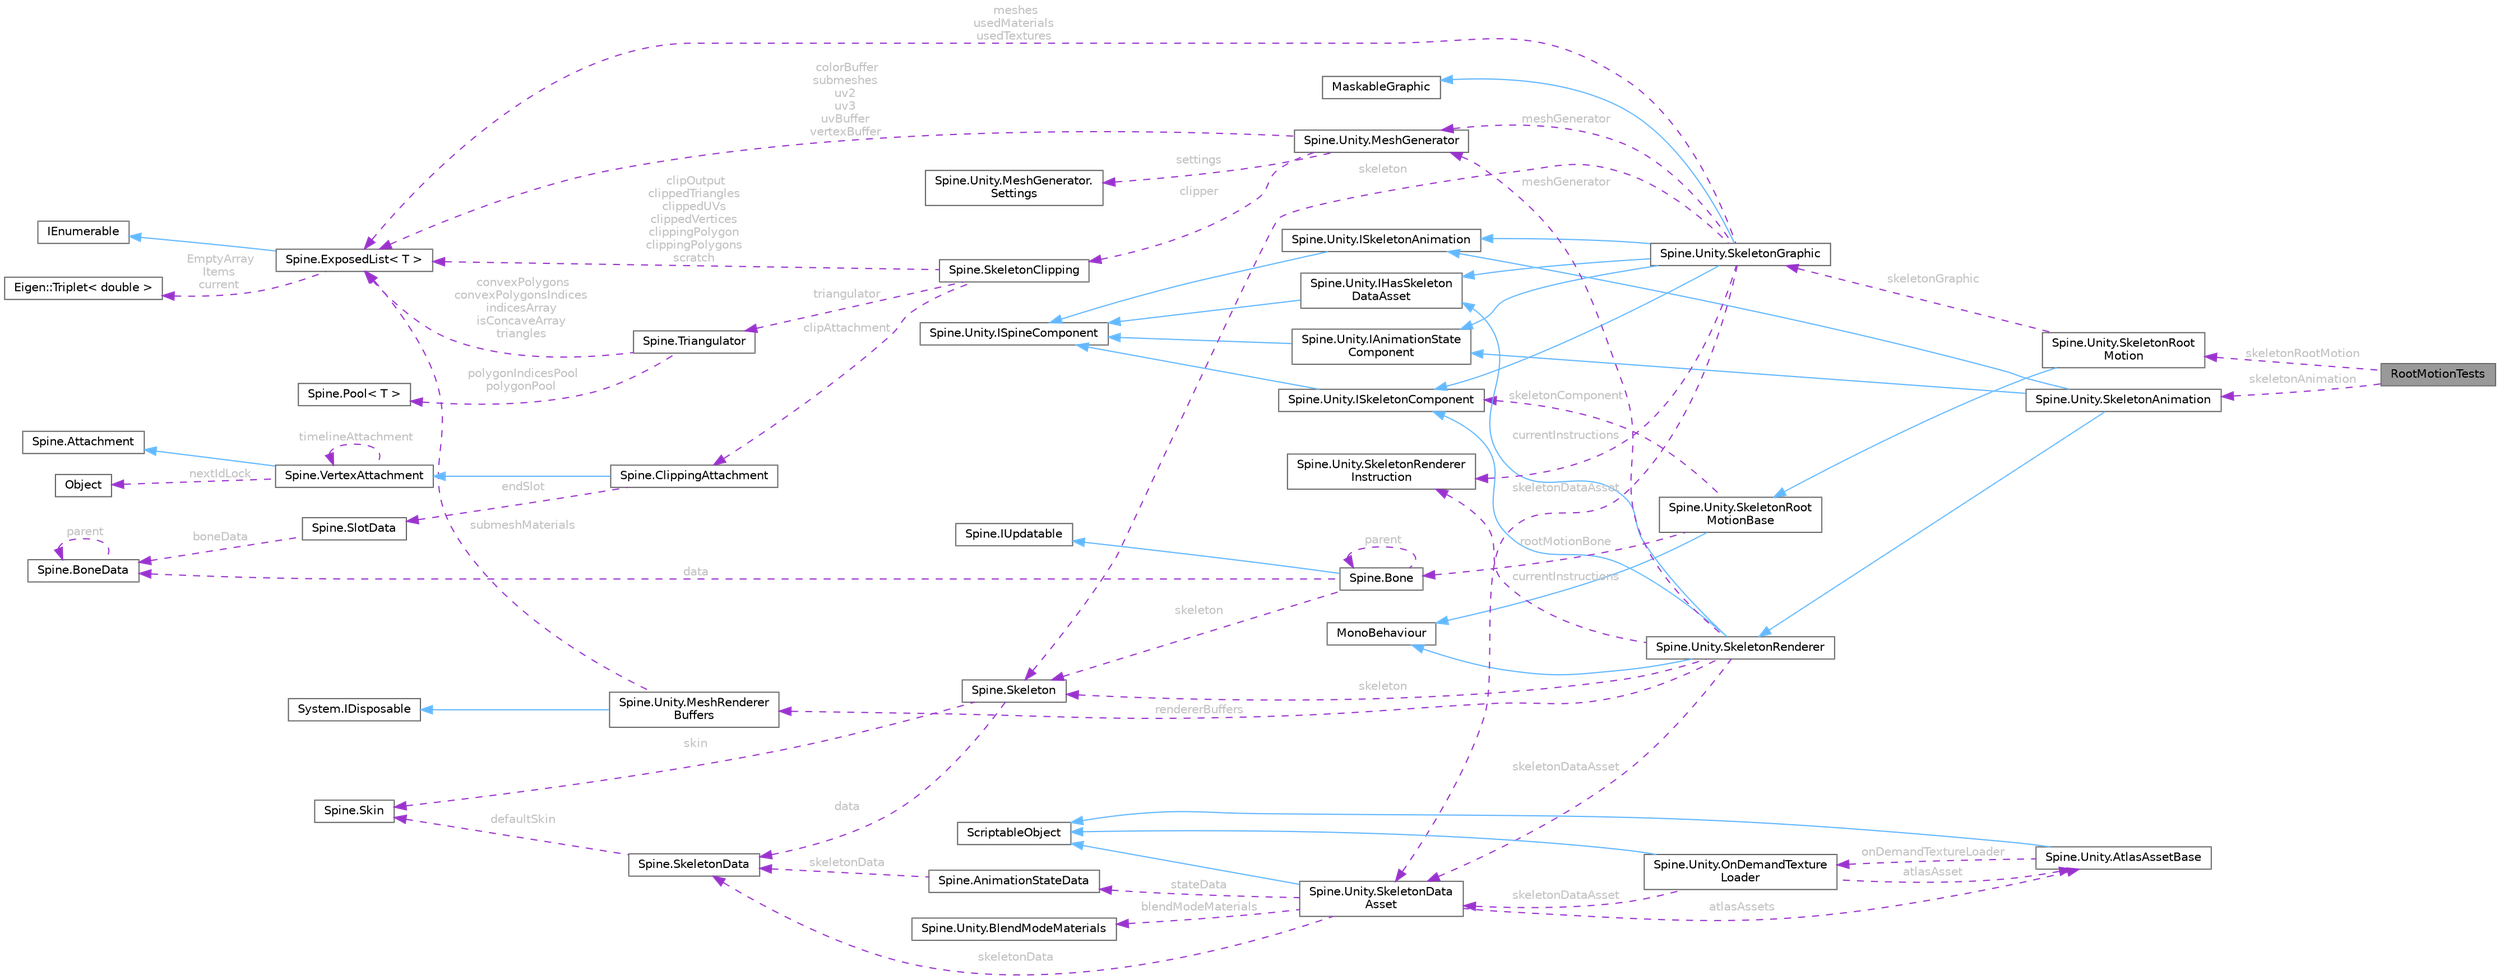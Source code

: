 digraph "RootMotionTests"
{
 // LATEX_PDF_SIZE
  bgcolor="transparent";
  edge [fontname=Helvetica,fontsize=10,labelfontname=Helvetica,labelfontsize=10];
  node [fontname=Helvetica,fontsize=10,shape=box,height=0.2,width=0.4];
  rankdir="LR";
  Node1 [id="Node000001",label="RootMotionTests",height=0.2,width=0.4,color="gray40", fillcolor="grey60", style="filled", fontcolor="black",tooltip=" "];
  Node2 -> Node1 [id="edge1_Node000001_Node000002",dir="back",color="darkorchid3",style="dashed",tooltip=" ",label=" skeletonRootMotion",fontcolor="grey" ];
  Node2 [id="Node000002",label="Spine.Unity.SkeletonRoot\lMotion",height=0.2,width=0.4,color="gray40", fillcolor="white", style="filled",URL="$class_spine_1_1_unity_1_1_skeleton_root_motion.html",tooltip="Add this component to a SkeletonAnimation or SkeletonGraphic GameObject to turn motion of a selected ..."];
  Node3 -> Node2 [id="edge2_Node000002_Node000003",dir="back",color="steelblue1",style="solid",tooltip=" "];
  Node3 [id="Node000003",label="Spine.Unity.SkeletonRoot\lMotionBase",height=0.2,width=0.4,color="gray40", fillcolor="white", style="filled",URL="$class_spine_1_1_unity_1_1_skeleton_root_motion_base.html",tooltip="Base class for skeleton root motion components."];
  Node4 -> Node3 [id="edge3_Node000003_Node000004",dir="back",color="steelblue1",style="solid",tooltip=" "];
  Node4 [id="Node000004",label="MonoBehaviour",height=0.2,width=0.4,color="gray40", fillcolor="white", style="filled",tooltip=" "];
  Node5 -> Node3 [id="edge4_Node000003_Node000005",dir="back",color="darkorchid3",style="dashed",tooltip=" ",label=" skeletonComponent",fontcolor="grey" ];
  Node5 [id="Node000005",label="Spine.Unity.ISkeletonComponent",height=0.2,width=0.4,color="gray40", fillcolor="white", style="filled",URL="$interface_spine_1_1_unity_1_1_i_skeleton_component.html",tooltip="A Spine-Unity Component that manages a Spine.Skeleton instance, instantiated from a SkeletonDataAsset..."];
  Node6 -> Node5 [id="edge5_Node000005_Node000006",dir="back",color="steelblue1",style="solid",tooltip=" "];
  Node6 [id="Node000006",label="Spine.Unity.ISpineComponent",height=0.2,width=0.4,color="gray40", fillcolor="white", style="filled",URL="$interface_spine_1_1_unity_1_1_i_spine_component.html",tooltip=" "];
  Node7 -> Node3 [id="edge6_Node000003_Node000007",dir="back",color="darkorchid3",style="dashed",tooltip=" ",label=" rootMotionBone",fontcolor="grey" ];
  Node7 [id="Node000007",label="Spine.Bone",height=0.2,width=0.4,color="gray40", fillcolor="white", style="filled",URL="$class_spine_1_1_bone.html",tooltip="Stores a bone's current pose."];
  Node8 -> Node7 [id="edge7_Node000007_Node000008",dir="back",color="steelblue1",style="solid",tooltip=" "];
  Node8 [id="Node000008",label="Spine.IUpdatable",height=0.2,width=0.4,color="gray40", fillcolor="white", style="filled",URL="$interface_spine_1_1_i_updatable.html",tooltip="The interface for items updated by Skeleton.UpdateWorldTransform(Physics)."];
  Node9 -> Node7 [id="edge8_Node000007_Node000009",dir="back",color="darkorchid3",style="dashed",tooltip=" ",label=" data",fontcolor="grey" ];
  Node9 [id="Node000009",label="Spine.BoneData",height=0.2,width=0.4,color="gray40", fillcolor="white", style="filled",URL="$class_spine_1_1_bone_data.html",tooltip=" "];
  Node9 -> Node9 [id="edge9_Node000009_Node000009",dir="back",color="darkorchid3",style="dashed",tooltip=" ",label=" parent",fontcolor="grey" ];
  Node10 -> Node7 [id="edge10_Node000007_Node000010",dir="back",color="darkorchid3",style="dashed",tooltip=" ",label=" skeleton",fontcolor="grey" ];
  Node10 [id="Node000010",label="Spine.Skeleton",height=0.2,width=0.4,color="gray40", fillcolor="white", style="filled",URL="$class_spine_1_1_skeleton.html",tooltip=" "];
  Node11 -> Node10 [id="edge11_Node000010_Node000011",dir="back",color="darkorchid3",style="dashed",tooltip=" ",label=" data",fontcolor="grey" ];
  Node11 [id="Node000011",label="Spine.SkeletonData",height=0.2,width=0.4,color="gray40", fillcolor="white", style="filled",URL="$class_spine_1_1_skeleton_data.html",tooltip="Stores the setup pose and all of the stateless data for a skeleton."];
  Node12 -> Node11 [id="edge12_Node000011_Node000012",dir="back",color="darkorchid3",style="dashed",tooltip=" ",label=" defaultSkin",fontcolor="grey" ];
  Node12 [id="Node000012",label="Spine.Skin",height=0.2,width=0.4,color="gray40", fillcolor="white", style="filled",URL="$class_spine_1_1_skin.html",tooltip="Stores attachments by slot index and attachment name."];
  Node12 -> Node10 [id="edge13_Node000010_Node000012",dir="back",color="darkorchid3",style="dashed",tooltip=" ",label=" skin",fontcolor="grey" ];
  Node7 -> Node7 [id="edge14_Node000007_Node000007",dir="back",color="darkorchid3",style="dashed",tooltip=" ",label=" parent",fontcolor="grey" ];
  Node13 -> Node2 [id="edge15_Node000002_Node000013",dir="back",color="darkorchid3",style="dashed",tooltip=" ",label=" skeletonGraphic",fontcolor="grey" ];
  Node13 [id="Node000013",label="Spine.Unity.SkeletonGraphic",height=0.2,width=0.4,color="gray40", fillcolor="white", style="filled",URL="$class_spine_1_1_unity_1_1_skeleton_graphic.html",tooltip=" "];
  Node14 -> Node13 [id="edge16_Node000013_Node000014",dir="back",color="steelblue1",style="solid",tooltip=" "];
  Node14 [id="Node000014",label="MaskableGraphic",height=0.2,width=0.4,color="gray40", fillcolor="white", style="filled",tooltip=" "];
  Node5 -> Node13 [id="edge17_Node000013_Node000005",dir="back",color="steelblue1",style="solid",tooltip=" "];
  Node15 -> Node13 [id="edge18_Node000013_Node000015",dir="back",color="steelblue1",style="solid",tooltip=" "];
  Node15 [id="Node000015",label="Spine.Unity.IAnimationState\lComponent",height=0.2,width=0.4,color="gray40", fillcolor="white", style="filled",URL="$interface_spine_1_1_unity_1_1_i_animation_state_component.html",tooltip="A Spine-Unity Component that uses a Spine.AnimationState to animate its skeleton."];
  Node6 -> Node15 [id="edge19_Node000015_Node000006",dir="back",color="steelblue1",style="solid",tooltip=" "];
  Node16 -> Node13 [id="edge20_Node000013_Node000016",dir="back",color="steelblue1",style="solid",tooltip=" "];
  Node16 [id="Node000016",label="Spine.Unity.ISkeletonAnimation",height=0.2,width=0.4,color="gray40", fillcolor="white", style="filled",URL="$interface_spine_1_1_unity_1_1_i_skeleton_animation.html",tooltip="A Spine-Unity Component that animates a Skeleton but not necessarily with a Spine...."];
  Node6 -> Node16 [id="edge21_Node000016_Node000006",dir="back",color="steelblue1",style="solid",tooltip=" "];
  Node17 -> Node13 [id="edge22_Node000013_Node000017",dir="back",color="steelblue1",style="solid",tooltip=" "];
  Node17 [id="Node000017",label="Spine.Unity.IHasSkeleton\lDataAsset",height=0.2,width=0.4,color="gray40", fillcolor="white", style="filled",URL="$interface_spine_1_1_unity_1_1_i_has_skeleton_data_asset.html",tooltip="Holds a reference to a SkeletonDataAsset."];
  Node6 -> Node17 [id="edge23_Node000017_Node000006",dir="back",color="steelblue1",style="solid",tooltip=" "];
  Node18 -> Node13 [id="edge24_Node000013_Node000018",dir="back",color="darkorchid3",style="dashed",tooltip=" ",label=" skeletonDataAsset",fontcolor="grey" ];
  Node18 [id="Node000018",label="Spine.Unity.SkeletonData\lAsset",height=0.2,width=0.4,color="gray40", fillcolor="white", style="filled",URL="$class_spine_1_1_unity_1_1_skeleton_data_asset.html",tooltip=" "];
  Node19 -> Node18 [id="edge25_Node000018_Node000019",dir="back",color="steelblue1",style="solid",tooltip=" "];
  Node19 [id="Node000019",label="ScriptableObject",height=0.2,width=0.4,color="gray40", fillcolor="white", style="filled",tooltip=" "];
  Node20 -> Node18 [id="edge26_Node000018_Node000020",dir="back",color="darkorchid3",style="dashed",tooltip=" ",label=" atlasAssets",fontcolor="grey" ];
  Node20 [id="Node000020",label="Spine.Unity.AtlasAssetBase",height=0.2,width=0.4,color="gray40", fillcolor="white", style="filled",URL="$class_spine_1_1_unity_1_1_atlas_asset_base.html",tooltip=" "];
  Node19 -> Node20 [id="edge27_Node000020_Node000019",dir="back",color="steelblue1",style="solid",tooltip=" "];
  Node21 -> Node20 [id="edge28_Node000020_Node000021",dir="back",color="darkorchid3",style="dashed",tooltip=" ",label=" onDemandTextureLoader",fontcolor="grey" ];
  Node21 [id="Node000021",label="Spine.Unity.OnDemandTexture\lLoader",height=0.2,width=0.4,color="gray40", fillcolor="white", style="filled",URL="$class_spine_1_1_unity_1_1_on_demand_texture_loader.html",tooltip=" "];
  Node19 -> Node21 [id="edge29_Node000021_Node000019",dir="back",color="steelblue1",style="solid",tooltip=" "];
  Node20 -> Node21 [id="edge30_Node000021_Node000020",dir="back",color="darkorchid3",style="dashed",tooltip=" ",label=" atlasAsset",fontcolor="grey" ];
  Node18 -> Node21 [id="edge31_Node000021_Node000018",dir="back",color="darkorchid3",style="dashed",tooltip=" ",label=" skeletonDataAsset",fontcolor="grey" ];
  Node22 -> Node18 [id="edge32_Node000018_Node000022",dir="back",color="darkorchid3",style="dashed",tooltip=" ",label=" blendModeMaterials",fontcolor="grey" ];
  Node22 [id="Node000022",label="Spine.Unity.BlendModeMaterials",height=0.2,width=0.4,color="gray40", fillcolor="white", style="filled",URL="$class_spine_1_1_unity_1_1_blend_mode_materials.html",tooltip=" "];
  Node11 -> Node18 [id="edge33_Node000018_Node000011",dir="back",color="darkorchid3",style="dashed",tooltip=" ",label=" skeletonData",fontcolor="grey" ];
  Node23 -> Node18 [id="edge34_Node000018_Node000023",dir="back",color="darkorchid3",style="dashed",tooltip=" ",label=" stateData",fontcolor="grey" ];
  Node23 [id="Node000023",label="Spine.AnimationStateData",height=0.2,width=0.4,color="gray40", fillcolor="white", style="filled",URL="$class_spine_1_1_animation_state_data.html",tooltip="Stores mix (crossfade) durations to be applied when AnimationState animations are changed."];
  Node11 -> Node23 [id="edge35_Node000023_Node000011",dir="back",color="darkorchid3",style="dashed",tooltip=" ",label=" skeletonData",fontcolor="grey" ];
  Node10 -> Node13 [id="edge36_Node000013_Node000010",dir="back",color="darkorchid3",style="dashed",tooltip=" ",label=" skeleton",fontcolor="grey" ];
  Node24 -> Node13 [id="edge37_Node000013_Node000024",dir="back",color="darkorchid3",style="dashed",tooltip=" ",label=" meshGenerator",fontcolor="grey" ];
  Node24 [id="Node000024",label="Spine.Unity.MeshGenerator",height=0.2,width=0.4,color="gray40", fillcolor="white", style="filled",URL="$class_spine_1_1_unity_1_1_mesh_generator.html",tooltip="Holds several methods to prepare and generate a UnityEngine mesh based on a skeleton...."];
  Node25 -> Node24 [id="edge38_Node000024_Node000025",dir="back",color="darkorchid3",style="dashed",tooltip=" ",label=" settings",fontcolor="grey" ];
  Node25 [id="Node000025",label="Spine.Unity.MeshGenerator.\lSettings",height=0.2,width=0.4,color="gray40", fillcolor="white", style="filled",URL="$struct_spine_1_1_unity_1_1_mesh_generator_1_1_settings.html",tooltip=" "];
  Node26 -> Node24 [id="edge39_Node000024_Node000026",dir="back",color="darkorchid3",style="dashed",tooltip=" ",label=" colorBuffer\nsubmeshes\nuv2\nuv3\nuvBuffer\nvertexBuffer",fontcolor="grey" ];
  Node26 [id="Node000026",label="Spine.ExposedList\< T \>",height=0.2,width=0.4,color="gray40", fillcolor="white", style="filled",URL="$class_spine_1_1_exposed_list-1-g.html",tooltip=" "];
  Node27 -> Node26 [id="edge40_Node000026_Node000027",dir="back",color="steelblue1",style="solid",tooltip=" "];
  Node27 [id="Node000027",label="IEnumerable",height=0.2,width=0.4,color="gray40", fillcolor="white", style="filled",tooltip=" "];
  Node28 -> Node26 [id="edge41_Node000026_Node000028",dir="back",color="darkorchid3",style="dashed",tooltip=" ",label=" EmptyArray\nItems\ncurrent",fontcolor="grey" ];
  Node28 [id="Node000028",label="Eigen::Triplet\< double \>",height=0.2,width=0.4,color="gray40", fillcolor="white", style="filled",URL="$class_eigen_1_1_triplet.html",tooltip=" "];
  Node29 -> Node24 [id="edge42_Node000024_Node000029",dir="back",color="darkorchid3",style="dashed",tooltip=" ",label=" clipper",fontcolor="grey" ];
  Node29 [id="Node000029",label="Spine.SkeletonClipping",height=0.2,width=0.4,color="gray40", fillcolor="white", style="filled",URL="$class_spine_1_1_skeleton_clipping.html",tooltip=" "];
  Node30 -> Node29 [id="edge43_Node000029_Node000030",dir="back",color="darkorchid3",style="dashed",tooltip=" ",label=" triangulator",fontcolor="grey" ];
  Node30 [id="Node000030",label="Spine.Triangulator",height=0.2,width=0.4,color="gray40", fillcolor="white", style="filled",URL="$class_spine_1_1_triangulator.html",tooltip=" "];
  Node26 -> Node30 [id="edge44_Node000030_Node000026",dir="back",color="darkorchid3",style="dashed",tooltip=" ",label=" convexPolygons\nconvexPolygonsIndices\nindicesArray\nisConcaveArray\ntriangles",fontcolor="grey" ];
  Node31 -> Node30 [id="edge45_Node000030_Node000031",dir="back",color="darkorchid3",style="dashed",tooltip=" ",label=" polygonIndicesPool\npolygonPool",fontcolor="grey" ];
  Node31 [id="Node000031",label="Spine.Pool\< T \>",height=0.2,width=0.4,color="gray40", fillcolor="white", style="filled",URL="$class_spine_1_1_pool-1-g.html",tooltip=" "];
  Node26 -> Node29 [id="edge46_Node000029_Node000026",dir="back",color="darkorchid3",style="dashed",tooltip=" ",label=" clipOutput\nclippedTriangles\nclippedUVs\nclippedVertices\nclippingPolygon\nclippingPolygons\nscratch",fontcolor="grey" ];
  Node32 -> Node29 [id="edge47_Node000029_Node000032",dir="back",color="darkorchid3",style="dashed",tooltip=" ",label=" clipAttachment",fontcolor="grey" ];
  Node32 [id="Node000032",label="Spine.ClippingAttachment",height=0.2,width=0.4,color="gray40", fillcolor="white", style="filled",URL="$class_spine_1_1_clipping_attachment.html",tooltip=" "];
  Node33 -> Node32 [id="edge48_Node000032_Node000033",dir="back",color="steelblue1",style="solid",tooltip=" "];
  Node33 [id="Node000033",label="Spine.VertexAttachment",height=0.2,width=0.4,color="gray40", fillcolor="white", style="filled",URL="$class_spine_1_1_vertex_attachment.html",tooltip=">An attachment with vertices that are transformed by one or more bones and can be deformed by a slot'..."];
  Node34 -> Node33 [id="edge49_Node000033_Node000034",dir="back",color="steelblue1",style="solid",tooltip=" "];
  Node34 [id="Node000034",label="Spine.Attachment",height=0.2,width=0.4,color="gray40", fillcolor="white", style="filled",URL="$class_spine_1_1_attachment.html",tooltip="The base class for all attachments."];
  Node35 -> Node33 [id="edge50_Node000033_Node000035",dir="back",color="darkorchid3",style="dashed",tooltip=" ",label=" nextIdLock",fontcolor="grey" ];
  Node35 [id="Node000035",label="Object",height=0.2,width=0.4,color="gray40", fillcolor="white", style="filled",URL="$class_object.html",tooltip=" "];
  Node33 -> Node33 [id="edge51_Node000033_Node000033",dir="back",color="darkorchid3",style="dashed",tooltip=" ",label=" timelineAttachment",fontcolor="grey" ];
  Node36 -> Node32 [id="edge52_Node000032_Node000036",dir="back",color="darkorchid3",style="dashed",tooltip=" ",label=" endSlot",fontcolor="grey" ];
  Node36 [id="Node000036",label="Spine.SlotData",height=0.2,width=0.4,color="gray40", fillcolor="white", style="filled",URL="$class_spine_1_1_slot_data.html",tooltip=" "];
  Node9 -> Node36 [id="edge53_Node000036_Node000009",dir="back",color="darkorchid3",style="dashed",tooltip=" ",label=" boneData",fontcolor="grey" ];
  Node37 -> Node13 [id="edge54_Node000013_Node000037",dir="back",color="darkorchid3",style="dashed",tooltip=" ",label=" currentInstructions",fontcolor="grey" ];
  Node37 [id="Node000037",label="Spine.Unity.SkeletonRenderer\lInstruction",height=0.2,width=0.4,color="gray40", fillcolor="white", style="filled",URL="$class_spine_1_1_unity_1_1_skeleton_renderer_instruction.html",tooltip="Instructions used by a SkeletonRenderer to render a mesh."];
  Node26 -> Node13 [id="edge55_Node000013_Node000026",dir="back",color="darkorchid3",style="dashed",tooltip=" ",label=" meshes\nusedMaterials\nusedTextures",fontcolor="grey" ];
  Node38 -> Node1 [id="edge56_Node000001_Node000038",dir="back",color="darkorchid3",style="dashed",tooltip=" ",label=" skeletonAnimation",fontcolor="grey" ];
  Node38 [id="Node000038",label="Spine.Unity.SkeletonAnimation",height=0.2,width=0.4,color="gray40", fillcolor="white", style="filled",URL="$class_spine_1_1_unity_1_1_skeleton_animation.html",tooltip=" "];
  Node39 -> Node38 [id="edge57_Node000038_Node000039",dir="back",color="steelblue1",style="solid",tooltip=" "];
  Node39 [id="Node000039",label="Spine.Unity.SkeletonRenderer",height=0.2,width=0.4,color="gray40", fillcolor="white", style="filled",URL="$class_spine_1_1_unity_1_1_skeleton_renderer.html",tooltip="Base class of animated Spine skeleton components. This component manages and renders a skeleton."];
  Node4 -> Node39 [id="edge58_Node000039_Node000004",dir="back",color="steelblue1",style="solid",tooltip=" "];
  Node5 -> Node39 [id="edge59_Node000039_Node000005",dir="back",color="steelblue1",style="solid",tooltip=" "];
  Node17 -> Node39 [id="edge60_Node000039_Node000017",dir="back",color="steelblue1",style="solid",tooltip=" "];
  Node18 -> Node39 [id="edge61_Node000039_Node000018",dir="back",color="darkorchid3",style="dashed",tooltip=" ",label=" skeletonDataAsset",fontcolor="grey" ];
  Node37 -> Node39 [id="edge62_Node000039_Node000037",dir="back",color="darkorchid3",style="dashed",tooltip=" ",label=" currentInstructions",fontcolor="grey" ];
  Node24 -> Node39 [id="edge63_Node000039_Node000024",dir="back",color="darkorchid3",style="dashed",tooltip=" ",label=" meshGenerator",fontcolor="grey" ];
  Node40 -> Node39 [id="edge64_Node000039_Node000040",dir="back",color="darkorchid3",style="dashed",tooltip=" ",label=" rendererBuffers",fontcolor="grey" ];
  Node40 [id="Node000040",label="Spine.Unity.MeshRenderer\lBuffers",height=0.2,width=0.4,color="gray40", fillcolor="white", style="filled",URL="$class_spine_1_1_unity_1_1_mesh_renderer_buffers.html",tooltip="A double-buffered Mesh, and a shared material array, bundled for use by Spine components that need to..."];
  Node41 -> Node40 [id="edge65_Node000040_Node000041",dir="back",color="steelblue1",style="solid",tooltip=" "];
  Node41 [id="Node000041",label="System.IDisposable",height=0.2,width=0.4,color="gray40", fillcolor="white", style="filled",tooltip=" "];
  Node26 -> Node40 [id="edge66_Node000040_Node000026",dir="back",color="darkorchid3",style="dashed",tooltip=" ",label=" submeshMaterials",fontcolor="grey" ];
  Node10 -> Node39 [id="edge67_Node000039_Node000010",dir="back",color="darkorchid3",style="dashed",tooltip=" ",label=" skeleton",fontcolor="grey" ];
  Node16 -> Node38 [id="edge68_Node000038_Node000016",dir="back",color="steelblue1",style="solid",tooltip=" "];
  Node15 -> Node38 [id="edge69_Node000038_Node000015",dir="back",color="steelblue1",style="solid",tooltip=" "];
}
